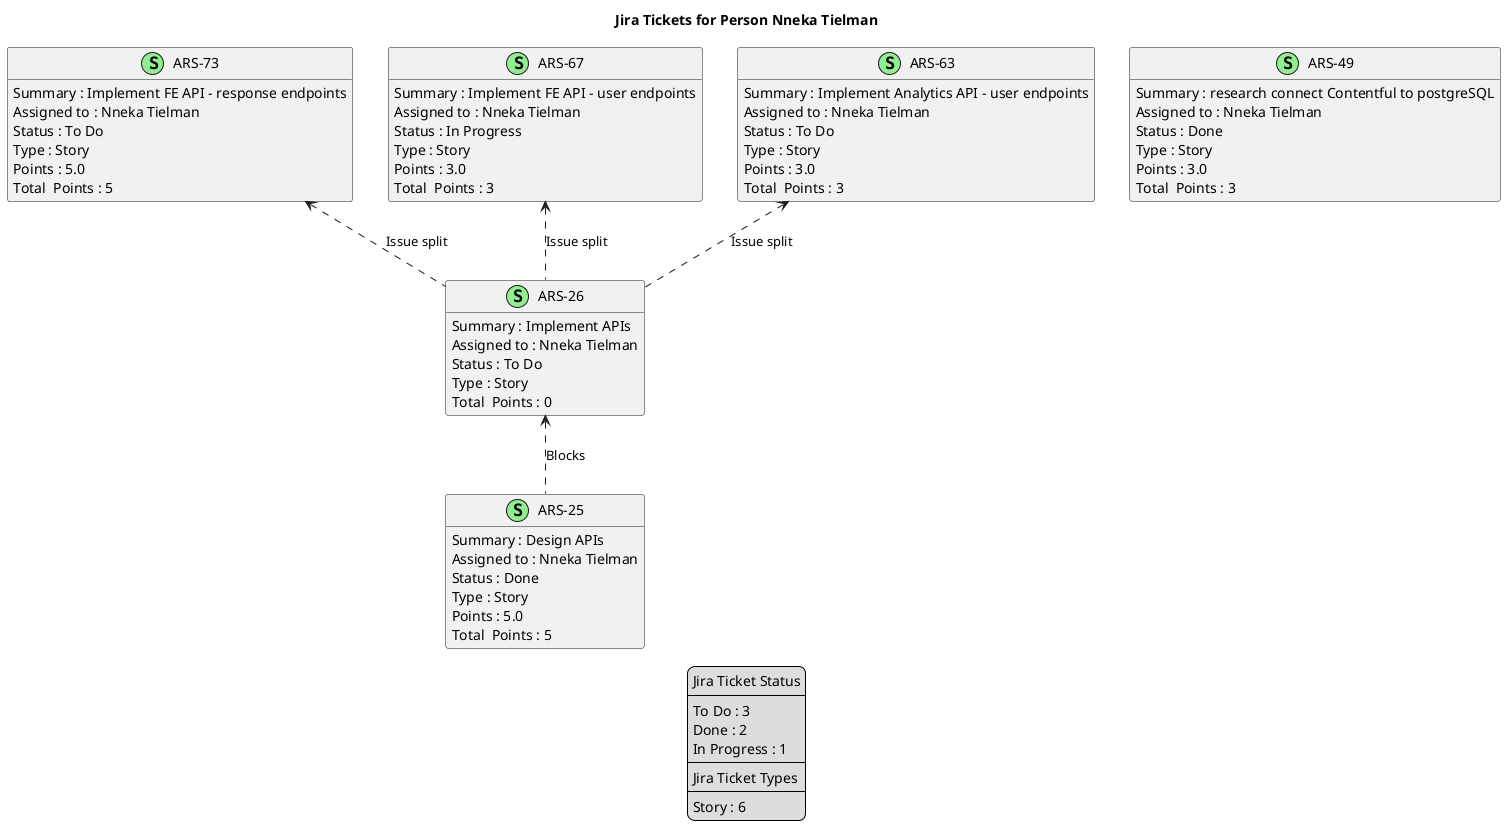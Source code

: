@startuml
'https://plantuml.com/class-diagram

' GENERATE CLASS DIAGRAM ===========
' Generated at    : Tue May 21 11:41:23 CEST 2024

title Jira Tickets for Person Nneka Tielman
hide empty members

legend
Jira Ticket Status
----
To Do : 3
Done : 2
In Progress : 1
----
Jira Ticket Types
----
Story : 6
end legend


' Tickets =======
class "ARS-73" << (S,lightgreen) >> {
 Summary : Implement FE API - response endpoints
 Assigned to : Nneka Tielman
 Status : To Do
 Type : Story
 Points : 5.0
Total  Points : 5
}

class "ARS-49" << (S,lightgreen) >> {
 Summary : research connect Contentful to postgreSQL
 Assigned to : Nneka Tielman
 Status : Done
 Type : Story
 Points : 3.0
Total  Points : 3
}

class "ARS-67" << (S,lightgreen) >> {
 Summary : Implement FE API - user endpoints
 Assigned to : Nneka Tielman
 Status : In Progress
 Type : Story
 Points : 3.0
Total  Points : 3
}

class "ARS-25" << (S,lightgreen) >> {
 Summary : Design APIs
 Assigned to : Nneka Tielman
 Status : Done
 Type : Story
 Points : 5.0
Total  Points : 5
}

class "ARS-26" << (S,lightgreen) >> {
 Summary : Implement APIs
 Assigned to : Nneka Tielman
 Status : To Do
 Type : Story
Total  Points : 0
}

class "ARS-63" << (S,lightgreen) >> {
 Summary : Implement Analytics API - user endpoints
 Assigned to : Nneka Tielman
 Status : To Do
 Type : Story
 Points : 3.0
Total  Points : 3
}



' Links =======
"ARS-67" <.. "ARS-26" : Issue split

"ARS-26" <.. "ARS-25" : Blocks

"ARS-63" <.. "ARS-26" : Issue split

"ARS-73" <.. "ARS-26" : Issue split



@enduml
